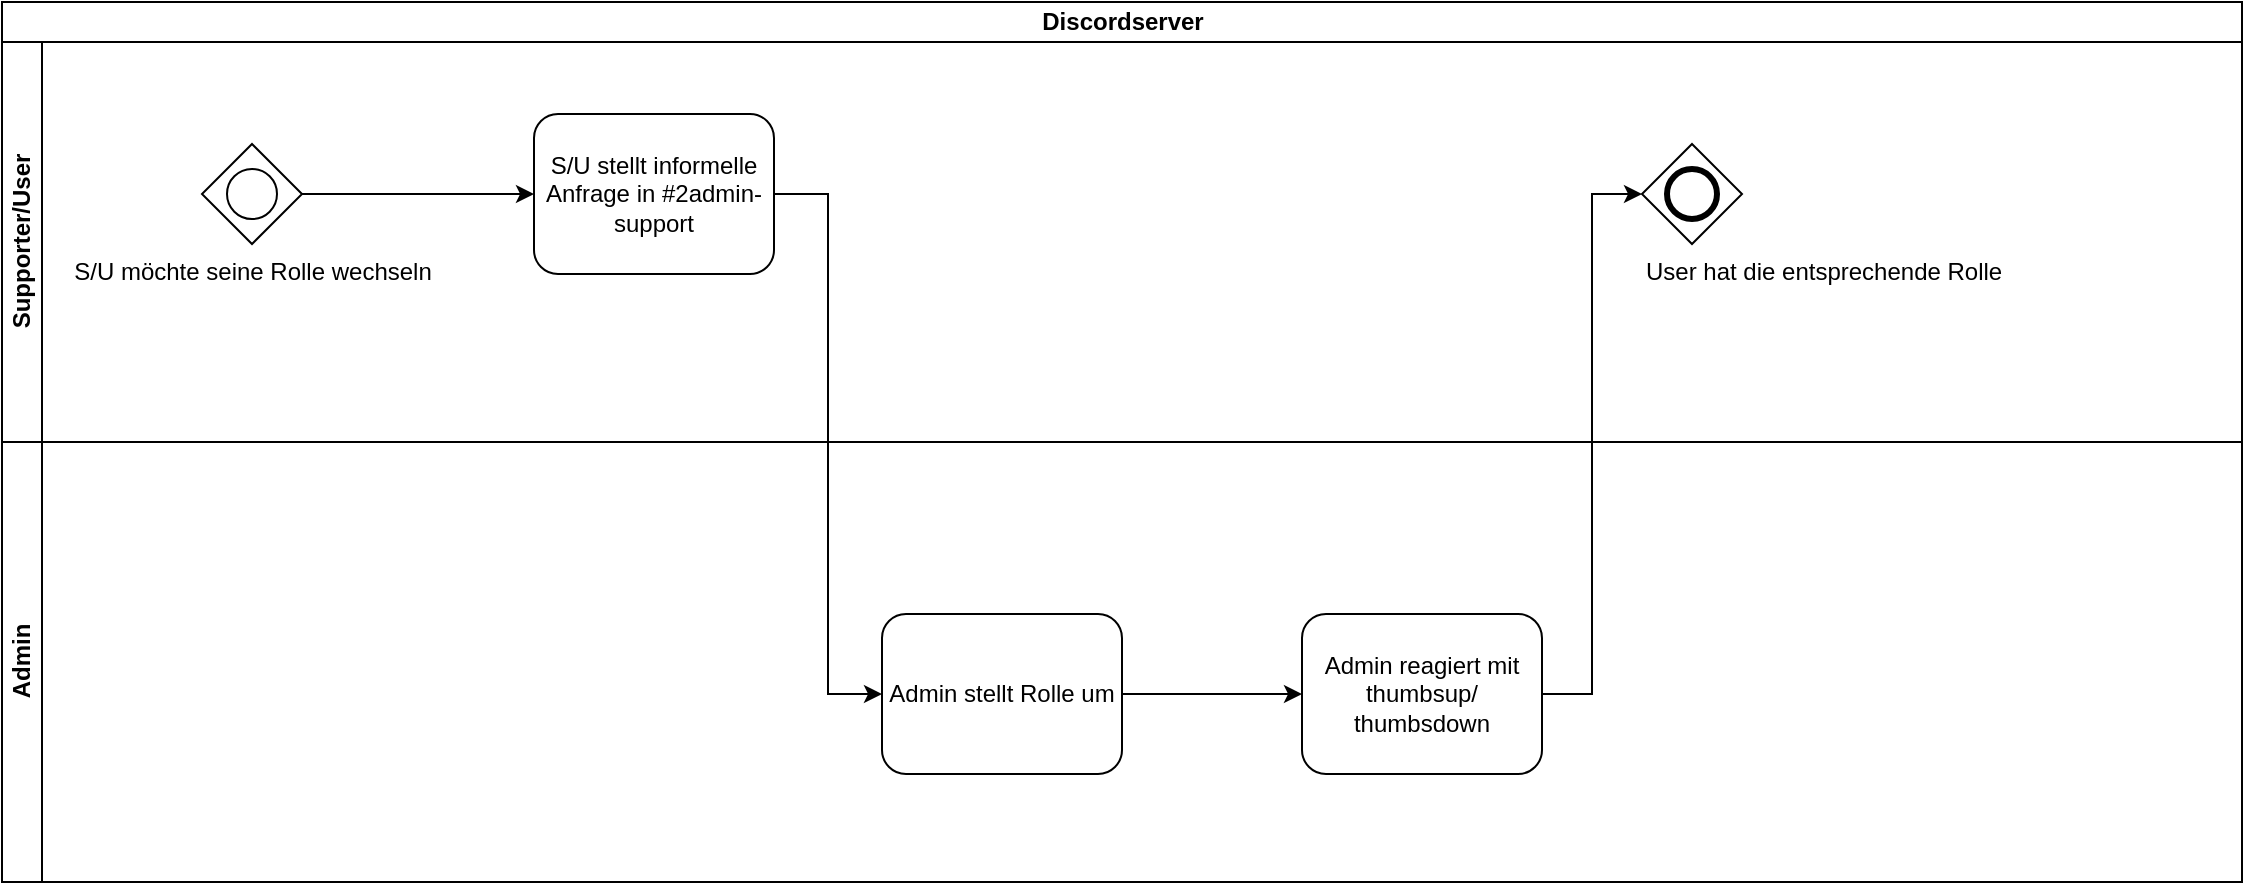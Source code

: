 <mxfile version="13.3.1" type="device"><diagram id="juXz4nizhyUiIUC3VQD7" name="Page-1"><mxGraphModel dx="503" dy="806" grid="1" gridSize="10" guides="1" tooltips="1" connect="1" arrows="1" fold="1" page="1" pageScale="1" pageWidth="583" pageHeight="827" math="0" shadow="0"><root><mxCell id="0"/><mxCell id="1" parent="0"/><mxCell id="0zl3Ib1wGrGYFldnHUIA-13" value="Discordserver" style="swimlane;html=1;childLayout=stackLayout;resizeParent=1;resizeParentMax=0;horizontal=1;startSize=20;horizontalStack=0;" parent="1" vertex="1"><mxGeometry x="780" y="284" width="1120" height="440" as="geometry"/></mxCell><mxCell id="0zl3Ib1wGrGYFldnHUIA-14" value="Supporter/User" style="swimlane;html=1;startSize=20;horizontal=0;" parent="0zl3Ib1wGrGYFldnHUIA-13" vertex="1"><mxGeometry y="20" width="1120" height="200" as="geometry"/></mxCell><mxCell id="0zl3Ib1wGrGYFldnHUIA-1" value="" style="edgeStyle=orthogonalEdgeStyle;rounded=0;orthogonalLoop=1;jettySize=auto;html=1;entryX=0;entryY=0.5;entryDx=0;entryDy=0;" parent="0zl3Ib1wGrGYFldnHUIA-14" source="0zl3Ib1wGrGYFldnHUIA-2" target="0zl3Ib1wGrGYFldnHUIA-4" edge="1"><mxGeometry relative="1" as="geometry"><mxPoint x="-20" y="-179" as="targetPoint"/></mxGeometry></mxCell><mxCell id="0zl3Ib1wGrGYFldnHUIA-4" value="S/U stellt informelle Anfrage in #2admin-support" style="shape=ext;rounded=1;html=1;whiteSpace=wrap;" parent="0zl3Ib1wGrGYFldnHUIA-14" vertex="1"><mxGeometry x="266" y="36" width="120" height="80" as="geometry"/></mxCell><mxCell id="0zl3Ib1wGrGYFldnHUIA-9" value="User hat die entsprechende Rolle" style="shape=mxgraph.bpmn.shape;html=1;verticalLabelPosition=bottom;labelBackgroundColor=#ffffff;verticalAlign=top;align=left;perimeter=rhombusPerimeter;background=gateway;outlineConnect=0;outline=end;symbol=general;" parent="0zl3Ib1wGrGYFldnHUIA-14" vertex="1"><mxGeometry x="820" y="51" width="50" height="50" as="geometry"/></mxCell><mxCell id="0zl3Ib1wGrGYFldnHUIA-2" value="S/U möchte seine Rolle wechseln" style="shape=mxgraph.bpmn.shape;html=1;verticalLabelPosition=bottom;labelBackgroundColor=#ffffff;verticalAlign=top;align=center;perimeter=rhombusPerimeter;background=gateway;outlineConnect=0;outline=standard;symbol=general;" parent="0zl3Ib1wGrGYFldnHUIA-14" vertex="1"><mxGeometry x="100" y="51" width="50" height="50" as="geometry"/></mxCell><mxCell id="0zl3Ib1wGrGYFldnHUIA-15" value="Admin" style="swimlane;html=1;startSize=20;horizontal=0;" parent="0zl3Ib1wGrGYFldnHUIA-13" vertex="1"><mxGeometry y="220" width="1120" height="220" as="geometry"/></mxCell><mxCell id="0zl3Ib1wGrGYFldnHUIA-5" style="edgeStyle=orthogonalEdgeStyle;rounded=0;orthogonalLoop=1;jettySize=auto;html=1;entryX=0;entryY=0.5;entryDx=0;entryDy=0;" parent="0zl3Ib1wGrGYFldnHUIA-15" source="0zl3Ib1wGrGYFldnHUIA-6" target="0zl3Ib1wGrGYFldnHUIA-8" edge="1"><mxGeometry relative="1" as="geometry"/></mxCell><mxCell id="0zl3Ib1wGrGYFldnHUIA-8" value="Admin reagiert mit thumbsup/&lt;br&gt;thumbsdown" style="shape=ext;rounded=1;html=1;whiteSpace=wrap;" parent="0zl3Ib1wGrGYFldnHUIA-15" vertex="1"><mxGeometry x="650" y="86" width="120" height="80" as="geometry"/></mxCell><mxCell id="0zl3Ib1wGrGYFldnHUIA-6" value="&lt;span&gt;Admin stellt Rolle um&lt;/span&gt;" style="shape=ext;rounded=1;html=1;whiteSpace=wrap;" parent="0zl3Ib1wGrGYFldnHUIA-15" vertex="1"><mxGeometry x="440" y="86" width="120" height="80" as="geometry"/></mxCell><mxCell id="0zl3Ib1wGrGYFldnHUIA-3" style="edgeStyle=orthogonalEdgeStyle;rounded=0;orthogonalLoop=1;jettySize=auto;html=1;entryX=0;entryY=0.5;entryDx=0;entryDy=0;" parent="0zl3Ib1wGrGYFldnHUIA-13" source="0zl3Ib1wGrGYFldnHUIA-4" target="0zl3Ib1wGrGYFldnHUIA-6" edge="1"><mxGeometry relative="1" as="geometry"/></mxCell><mxCell id="0zl3Ib1wGrGYFldnHUIA-7" style="edgeStyle=orthogonalEdgeStyle;rounded=0;orthogonalLoop=1;jettySize=auto;html=1;entryX=0;entryY=0.5;entryDx=0;entryDy=0;" parent="0zl3Ib1wGrGYFldnHUIA-13" source="0zl3Ib1wGrGYFldnHUIA-8" target="0zl3Ib1wGrGYFldnHUIA-9" edge="1"><mxGeometry relative="1" as="geometry"/></mxCell></root></mxGraphModel></diagram></mxfile>